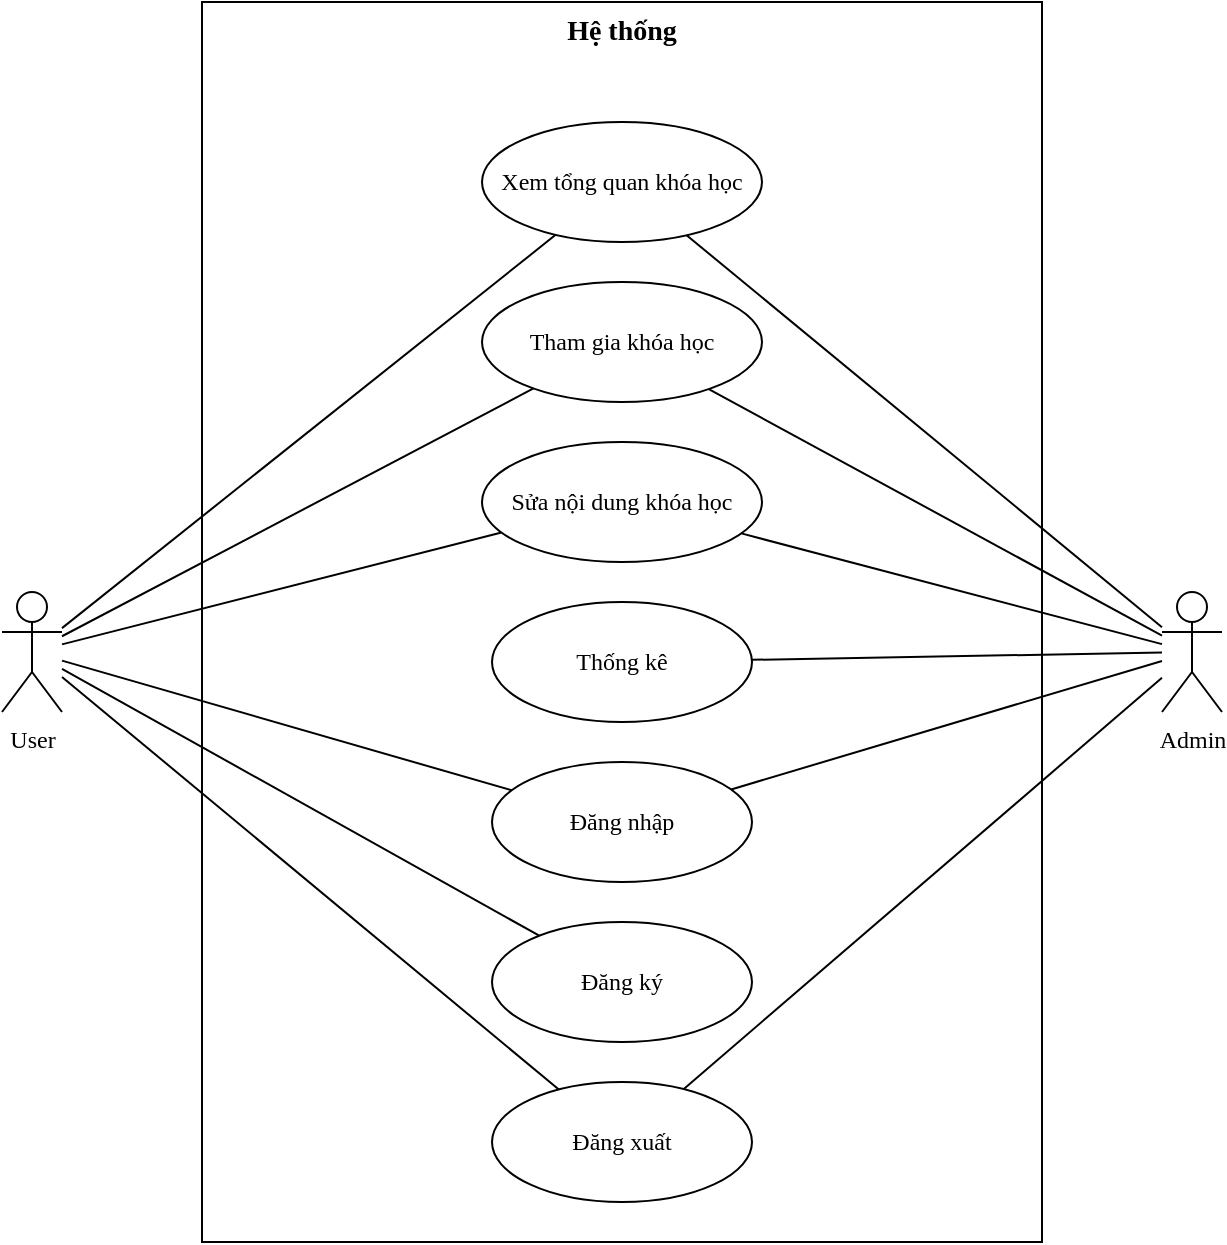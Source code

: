 <mxfile version="20.8.23" type="github">
  <diagram name="Trang-1" id="UWszojuAKr0MCbEOIaPe">
    <mxGraphModel dx="1050" dy="587" grid="1" gridSize="10" guides="1" tooltips="1" connect="1" arrows="1" fold="1" page="1" pageScale="1" pageWidth="827" pageHeight="1169" math="0" shadow="0">
      <root>
        <mxCell id="0" />
        <mxCell id="1" parent="0" />
        <mxCell id="D2d99XShfhGIEQLXO5Ei-3" value="Admin" style="shape=umlActor;verticalLabelPosition=bottom;verticalAlign=top;html=1;outlineConnect=0;fontFamily=Times New Roman;" vertex="1" parent="1">
          <mxGeometry x="710" y="555" width="30" height="60" as="geometry" />
        </mxCell>
        <mxCell id="D2d99XShfhGIEQLXO5Ei-6" value="User" style="shape=umlActor;verticalLabelPosition=bottom;verticalAlign=top;html=1;outlineConnect=0;fontFamily=Times New Roman;" vertex="1" parent="1">
          <mxGeometry x="130" y="555" width="30" height="60" as="geometry" />
        </mxCell>
        <mxCell id="D2d99XShfhGIEQLXO5Ei-10" value="&lt;b&gt;&lt;font style=&quot;font-size: 14px;&quot;&gt;Hệ thống&lt;/font&gt;&lt;/b&gt;" style="rounded=0;whiteSpace=wrap;html=1;horizontal=1;verticalAlign=top;fontFamily=Times New Roman;" vertex="1" parent="1">
          <mxGeometry x="230" y="260" width="420" height="620" as="geometry" />
        </mxCell>
        <mxCell id="D2d99XShfhGIEQLXO5Ei-8" value="Đăng xuất" style="ellipse;whiteSpace=wrap;html=1;fontFamily=Times New Roman;" vertex="1" parent="1">
          <mxGeometry x="375" y="800" width="130" height="60" as="geometry" />
        </mxCell>
        <mxCell id="D2d99XShfhGIEQLXO5Ei-7" value="Đăng nhập" style="ellipse;whiteSpace=wrap;html=1;fontFamily=Times New Roman;" vertex="1" parent="1">
          <mxGeometry x="375" y="640" width="130" height="60" as="geometry" />
        </mxCell>
        <mxCell id="D2d99XShfhGIEQLXO5Ei-9" value="Đăng ký" style="ellipse;whiteSpace=wrap;html=1;fontFamily=Times New Roman;" vertex="1" parent="1">
          <mxGeometry x="375" y="720" width="130" height="60" as="geometry" />
        </mxCell>
        <mxCell id="D2d99XShfhGIEQLXO5Ei-12" value="Thống kê" style="ellipse;whiteSpace=wrap;html=1;fontFamily=Times New Roman;" vertex="1" parent="1">
          <mxGeometry x="375" y="560" width="130" height="60" as="geometry" />
        </mxCell>
        <mxCell id="D2d99XShfhGIEQLXO5Ei-14" value="Xem tổng quan khóa học" style="ellipse;whiteSpace=wrap;html=1;fontFamily=Times New Roman;" vertex="1" parent="1">
          <mxGeometry x="370" y="320" width="140" height="60" as="geometry" />
        </mxCell>
        <mxCell id="D2d99XShfhGIEQLXO5Ei-15" value="Sửa nội dung khóa học" style="ellipse;whiteSpace=wrap;html=1;fontFamily=Times New Roman;" vertex="1" parent="1">
          <mxGeometry x="370" y="480" width="140" height="60" as="geometry" />
        </mxCell>
        <mxCell id="D2d99XShfhGIEQLXO5Ei-18" value="" style="endArrow=none;html=1;rounded=0;fontFamily=Times New Roman;fontSize=14;" edge="1" parent="1" source="D2d99XShfhGIEQLXO5Ei-14" target="D2d99XShfhGIEQLXO5Ei-6">
          <mxGeometry width="50" height="50" relative="1" as="geometry">
            <mxPoint x="390" y="560" as="sourcePoint" />
            <mxPoint x="440" y="510" as="targetPoint" />
          </mxGeometry>
        </mxCell>
        <mxCell id="D2d99XShfhGIEQLXO5Ei-21" value="" style="endArrow=none;html=1;rounded=0;fontFamily=Times New Roman;fontSize=14;" edge="1" parent="1" source="D2d99XShfhGIEQLXO5Ei-7" target="D2d99XShfhGIEQLXO5Ei-6">
          <mxGeometry width="50" height="50" relative="1" as="geometry">
            <mxPoint x="426" y="403" as="sourcePoint" />
            <mxPoint x="200" y="522" as="targetPoint" />
          </mxGeometry>
        </mxCell>
        <mxCell id="D2d99XShfhGIEQLXO5Ei-22" value="" style="endArrow=none;html=1;rounded=0;fontFamily=Times New Roman;fontSize=14;" edge="1" parent="1" source="D2d99XShfhGIEQLXO5Ei-9" target="D2d99XShfhGIEQLXO5Ei-6">
          <mxGeometry width="50" height="50" relative="1" as="geometry">
            <mxPoint x="436" y="413" as="sourcePoint" />
            <mxPoint x="210" y="532" as="targetPoint" />
          </mxGeometry>
        </mxCell>
        <mxCell id="D2d99XShfhGIEQLXO5Ei-23" value="" style="endArrow=none;html=1;rounded=0;fontFamily=Times New Roman;fontSize=14;" edge="1" parent="1" source="D2d99XShfhGIEQLXO5Ei-8" target="D2d99XShfhGIEQLXO5Ei-6">
          <mxGeometry width="50" height="50" relative="1" as="geometry">
            <mxPoint x="446" y="423" as="sourcePoint" />
            <mxPoint x="220" y="542" as="targetPoint" />
          </mxGeometry>
        </mxCell>
        <mxCell id="D2d99XShfhGIEQLXO5Ei-24" value="" style="endArrow=none;html=1;rounded=0;fontFamily=Times New Roman;fontSize=14;" edge="1" parent="1" source="D2d99XShfhGIEQLXO5Ei-14" target="D2d99XShfhGIEQLXO5Ei-3">
          <mxGeometry width="50" height="50" relative="1" as="geometry">
            <mxPoint x="390" y="560" as="sourcePoint" />
            <mxPoint x="440" y="510" as="targetPoint" />
          </mxGeometry>
        </mxCell>
        <mxCell id="D2d99XShfhGIEQLXO5Ei-28" value="" style="endArrow=none;html=1;rounded=0;fontFamily=Times New Roman;fontSize=14;" edge="1" parent="1" source="D2d99XShfhGIEQLXO5Ei-12" target="D2d99XShfhGIEQLXO5Ei-3">
          <mxGeometry width="50" height="50" relative="1" as="geometry">
            <mxPoint x="501" y="407" as="sourcePoint" />
            <mxPoint x="730" y="602" as="targetPoint" />
          </mxGeometry>
        </mxCell>
        <mxCell id="D2d99XShfhGIEQLXO5Ei-29" value="" style="endArrow=none;html=1;rounded=0;fontFamily=Times New Roman;fontSize=14;" edge="1" parent="1" source="D2d99XShfhGIEQLXO5Ei-7" target="D2d99XShfhGIEQLXO5Ei-3">
          <mxGeometry width="50" height="50" relative="1" as="geometry">
            <mxPoint x="515" y="599" as="sourcePoint" />
            <mxPoint x="710" y="595" as="targetPoint" />
          </mxGeometry>
        </mxCell>
        <mxCell id="D2d99XShfhGIEQLXO5Ei-31" value="" style="endArrow=none;html=1;rounded=0;fontFamily=Times New Roman;fontSize=14;" edge="1" parent="1" source="D2d99XShfhGIEQLXO5Ei-8" target="D2d99XShfhGIEQLXO5Ei-3">
          <mxGeometry width="50" height="50" relative="1" as="geometry">
            <mxPoint x="535" y="619" as="sourcePoint" />
            <mxPoint x="730" y="615" as="targetPoint" />
          </mxGeometry>
        </mxCell>
        <mxCell id="D2d99XShfhGIEQLXO5Ei-32" value="Tham gia khóa học" style="ellipse;whiteSpace=wrap;html=1;fontFamily=Times New Roman;" vertex="1" parent="1">
          <mxGeometry x="370" y="400" width="140" height="60" as="geometry" />
        </mxCell>
        <mxCell id="D2d99XShfhGIEQLXO5Ei-33" value="" style="endArrow=none;html=1;rounded=0;fontFamily=Times New Roman;fontSize=14;" edge="1" parent="1" source="D2d99XShfhGIEQLXO5Ei-32" target="D2d99XShfhGIEQLXO5Ei-6">
          <mxGeometry width="50" height="50" relative="1" as="geometry">
            <mxPoint x="417" y="386" as="sourcePoint" />
            <mxPoint x="170" y="583" as="targetPoint" />
          </mxGeometry>
        </mxCell>
        <mxCell id="D2d99XShfhGIEQLXO5Ei-34" value="" style="endArrow=none;html=1;rounded=0;fontFamily=Times New Roman;fontSize=14;" edge="1" parent="1" source="D2d99XShfhGIEQLXO5Ei-15" target="D2d99XShfhGIEQLXO5Ei-6">
          <mxGeometry width="50" height="50" relative="1" as="geometry">
            <mxPoint x="427" y="396" as="sourcePoint" />
            <mxPoint x="180" y="593" as="targetPoint" />
          </mxGeometry>
        </mxCell>
        <mxCell id="D2d99XShfhGIEQLXO5Ei-35" value="" style="endArrow=none;html=1;rounded=0;fontFamily=Times New Roman;fontSize=14;" edge="1" parent="1" source="D2d99XShfhGIEQLXO5Ei-3" target="D2d99XShfhGIEQLXO5Ei-15">
          <mxGeometry width="50" height="50" relative="1" as="geometry">
            <mxPoint x="437" y="406" as="sourcePoint" />
            <mxPoint x="190" y="603" as="targetPoint" />
          </mxGeometry>
        </mxCell>
        <mxCell id="D2d99XShfhGIEQLXO5Ei-36" value="" style="endArrow=none;html=1;rounded=0;fontFamily=Times New Roman;fontSize=14;" edge="1" parent="1" source="D2d99XShfhGIEQLXO5Ei-32" target="D2d99XShfhGIEQLXO5Ei-3">
          <mxGeometry width="50" height="50" relative="1" as="geometry">
            <mxPoint x="447" y="416" as="sourcePoint" />
            <mxPoint x="200" y="613" as="targetPoint" />
          </mxGeometry>
        </mxCell>
      </root>
    </mxGraphModel>
  </diagram>
</mxfile>
